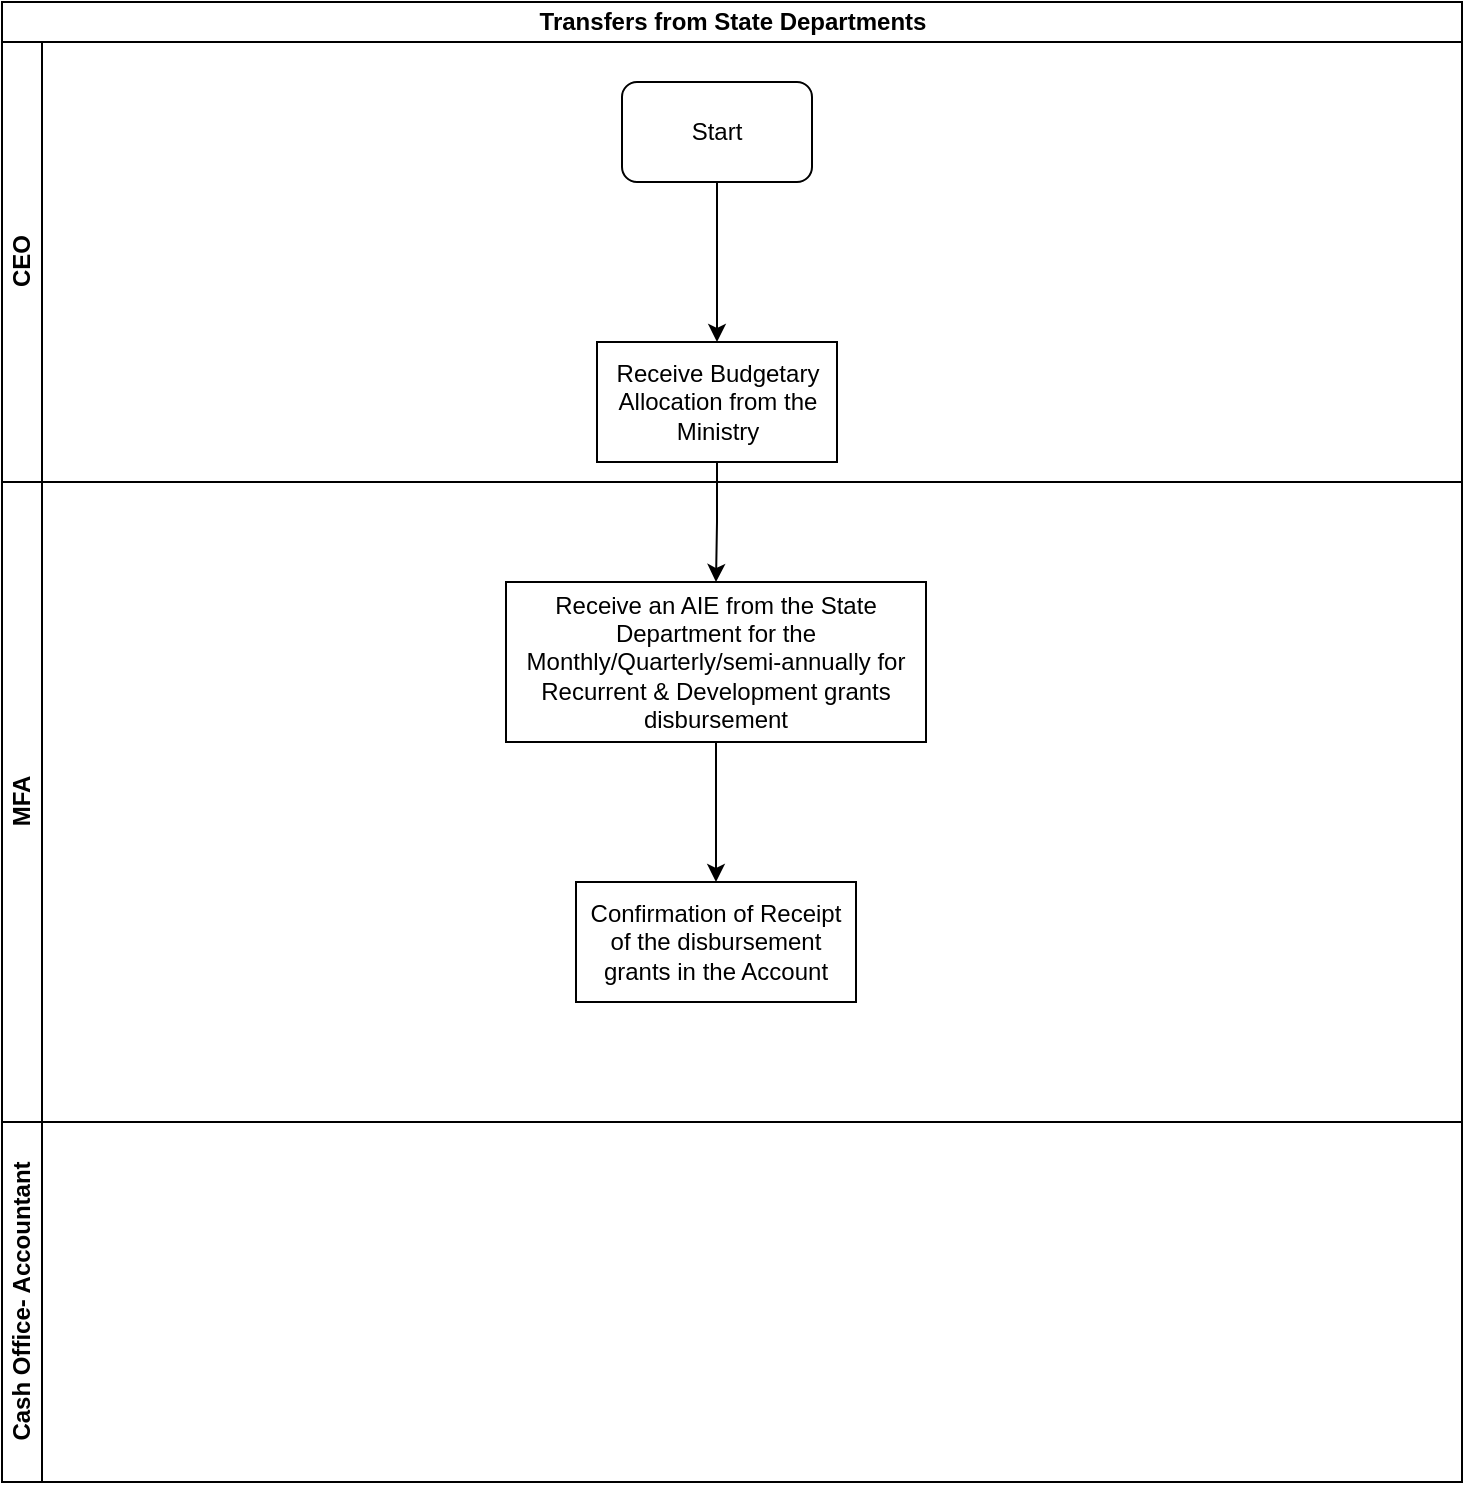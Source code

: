 <mxfile version="14.1.8" type="github">
  <diagram id="dWZGJ-d_4HyBxlwed8cT" name="Page-1">
    <mxGraphModel dx="1038" dy="547" grid="1" gridSize="10" guides="1" tooltips="1" connect="1" arrows="1" fold="1" page="1" pageScale="1" pageWidth="1169" pageHeight="827" math="0" shadow="0">
      <root>
        <mxCell id="0" />
        <mxCell id="1" parent="0" />
        <mxCell id="_AZ3pP7ZgK6MQPn-EBOW-1" value="Transfers from State Departments" style="swimlane;html=1;childLayout=stackLayout;resizeParent=1;resizeParentMax=0;horizontal=1;startSize=20;horizontalStack=0;" vertex="1" parent="1">
          <mxGeometry x="230" y="20" width="730" height="740" as="geometry" />
        </mxCell>
        <mxCell id="_AZ3pP7ZgK6MQPn-EBOW-2" value="CEO" style="swimlane;html=1;startSize=20;horizontal=0;" vertex="1" parent="_AZ3pP7ZgK6MQPn-EBOW-1">
          <mxGeometry y="20" width="730" height="220" as="geometry" />
        </mxCell>
        <mxCell id="_AZ3pP7ZgK6MQPn-EBOW-5" value="Start" style="rounded=1;whiteSpace=wrap;html=1;" vertex="1" parent="_AZ3pP7ZgK6MQPn-EBOW-2">
          <mxGeometry x="310" y="20" width="95" height="50" as="geometry" />
        </mxCell>
        <mxCell id="_AZ3pP7ZgK6MQPn-EBOW-8" value="Receive Budgetary Allocation from the Ministry" style="rounded=0;whiteSpace=wrap;html=1;" vertex="1" parent="_AZ3pP7ZgK6MQPn-EBOW-2">
          <mxGeometry x="297.5" y="150" width="120" height="60" as="geometry" />
        </mxCell>
        <mxCell id="_AZ3pP7ZgK6MQPn-EBOW-7" value="" style="edgeStyle=orthogonalEdgeStyle;rounded=0;orthogonalLoop=1;jettySize=auto;html=1;" edge="1" parent="_AZ3pP7ZgK6MQPn-EBOW-2" source="_AZ3pP7ZgK6MQPn-EBOW-5" target="_AZ3pP7ZgK6MQPn-EBOW-8">
          <mxGeometry relative="1" as="geometry">
            <mxPoint x="357.5" y="135" as="targetPoint" />
          </mxGeometry>
        </mxCell>
        <mxCell id="_AZ3pP7ZgK6MQPn-EBOW-3" value="MFA" style="swimlane;html=1;startSize=20;horizontal=0;" vertex="1" parent="_AZ3pP7ZgK6MQPn-EBOW-1">
          <mxGeometry y="240" width="730" height="320" as="geometry" />
        </mxCell>
        <mxCell id="_AZ3pP7ZgK6MQPn-EBOW-9" value="Receive an AIE from the State Department for the Monthly/Quarterly/semi-annually for Recurrent &amp;amp; Development grants disbursement " style="whiteSpace=wrap;html=1;rounded=0;" vertex="1" parent="_AZ3pP7ZgK6MQPn-EBOW-3">
          <mxGeometry x="252" y="50" width="210" height="80" as="geometry" />
        </mxCell>
        <mxCell id="_AZ3pP7ZgK6MQPn-EBOW-11" value="Confirmation of Receipt of the disbursement grants in the Account" style="whiteSpace=wrap;html=1;rounded=0;" vertex="1" parent="_AZ3pP7ZgK6MQPn-EBOW-3">
          <mxGeometry x="287" y="200" width="140" height="60" as="geometry" />
        </mxCell>
        <mxCell id="_AZ3pP7ZgK6MQPn-EBOW-12" value="" style="edgeStyle=orthogonalEdgeStyle;rounded=0;orthogonalLoop=1;jettySize=auto;html=1;" edge="1" parent="_AZ3pP7ZgK6MQPn-EBOW-3" source="_AZ3pP7ZgK6MQPn-EBOW-9" target="_AZ3pP7ZgK6MQPn-EBOW-11">
          <mxGeometry relative="1" as="geometry" />
        </mxCell>
        <mxCell id="_AZ3pP7ZgK6MQPn-EBOW-4" value="Cash Office- Accountant" style="swimlane;html=1;startSize=20;horizontal=0;" vertex="1" parent="_AZ3pP7ZgK6MQPn-EBOW-1">
          <mxGeometry y="560" width="730" height="180" as="geometry" />
        </mxCell>
        <mxCell id="_AZ3pP7ZgK6MQPn-EBOW-10" value="" style="edgeStyle=orthogonalEdgeStyle;rounded=0;orthogonalLoop=1;jettySize=auto;html=1;" edge="1" parent="_AZ3pP7ZgK6MQPn-EBOW-1" source="_AZ3pP7ZgK6MQPn-EBOW-8" target="_AZ3pP7ZgK6MQPn-EBOW-9">
          <mxGeometry relative="1" as="geometry" />
        </mxCell>
      </root>
    </mxGraphModel>
  </diagram>
</mxfile>
